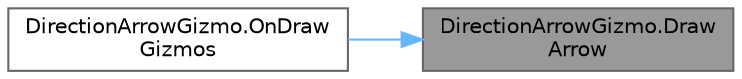 digraph "DirectionArrowGizmo.DrawArrow"
{
 // LATEX_PDF_SIZE
  bgcolor="transparent";
  edge [fontname=Helvetica,fontsize=10,labelfontname=Helvetica,labelfontsize=10];
  node [fontname=Helvetica,fontsize=10,shape=box,height=0.2,width=0.4];
  rankdir="RL";
  Node1 [id="Node000001",label="DirectionArrowGizmo.Draw\lArrow",height=0.2,width=0.4,color="gray40", fillcolor="grey60", style="filled", fontcolor="black",tooltip="Draw an arrow using Gizmos."];
  Node1 -> Node2 [id="edge1_Node000001_Node000002",dir="back",color="steelblue1",style="solid",tooltip=" "];
  Node2 [id="Node000002",label="DirectionArrowGizmo.OnDraw\lGizmos",height=0.2,width=0.4,color="grey40", fillcolor="white", style="filled",URL="$class_direction_arrow_gizmo.html#a1660de763154ca111bc7cd1e3e0de6ce",tooltip="Called by unity, triggers drawing."];
}
